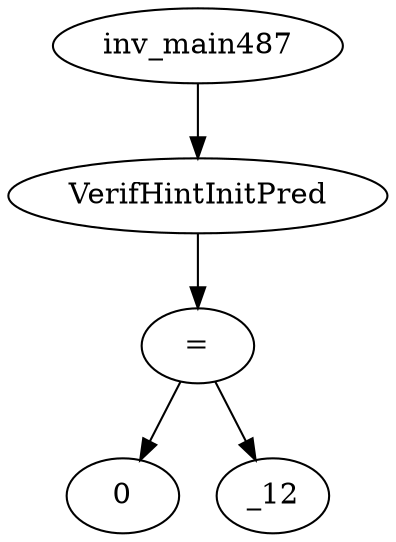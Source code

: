 digraph dag {
0 [label="inv_main487"];
1 [label="VerifHintInitPred"];
2 [label="="];
3 [label="0"];
4 [label="_12"];
0->1
1->2
2->4
2 -> 3
}
